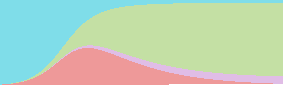 settings.prc = false;
settings.render=0;

white = rgb("faf4ed");
black = rgb("575279");
blue = rgb("286983");
red = rgb("d7827e");
yellow = rgb("f6c177");
orange = rgb("ea9d34");
gray = rgb("9893a5");
grey = rgb("9893a5");
deepcyan = rgb("56949f");
pink = rgb("b4637a");
magenta = rgb("eb6f92");
green = rgb("a0d971");
purple = rgb("907aa9");

defaultpen(black + fontsize(8pt));

real r = 0.5;
real a = 0.1;
real b = 0.01;

real dt = 0.1;
real tMax = 50;

size(10cm, 3cm, IgnoreAspect);

real S = 0.99;
real I = 0.01;
real R = 0;
real D = 0;

path pI = (0, 0) -- (0,0);
path pD = (0, 0) -- (0,0);
path pR = (0, 0) -- (0,0);

for(real t = 0; t < tMax; t += dt) {
	S -= r * S * I * dt;
	I += (r * S * I - (a + b) * I) * dt;
	R += a * I * dt;
	D += b * I * dt;
	pI = pI -- (t, I);
	pD = pD -- (t, I + D);
	pR = pR -- (t, I + D + R);
}

fill(pI--(tMax, I)--cycle, rgb("EF9A9A"));
fill(pD--reverse(pI)--cycle, rgb("E1BEE7"));
fill(pR--reverse(pD)--cycle, rgb("C5E1A5"));
fill((0, 1) -- (tMax, 1) -- reverse(pR)--cycle, rgb("80DEEA"));

